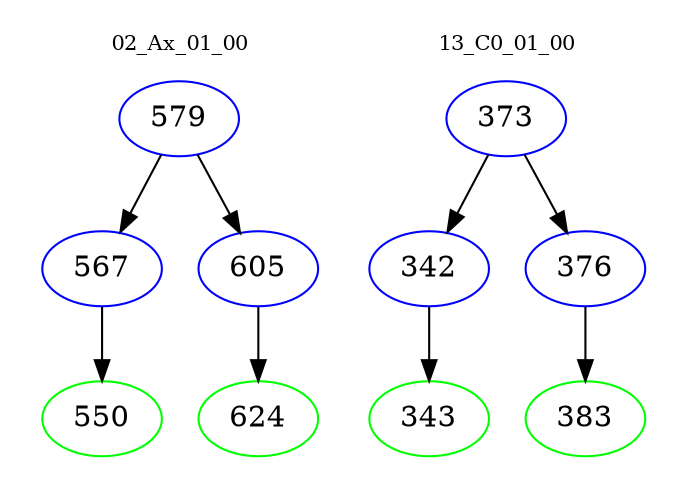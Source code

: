 digraph{
subgraph cluster_0 {
color = white
label = "02_Ax_01_00";
fontsize=10;
T0_579 [label="579", color="blue"]
T0_579 -> T0_567 [color="black"]
T0_567 [label="567", color="blue"]
T0_567 -> T0_550 [color="black"]
T0_550 [label="550", color="green"]
T0_579 -> T0_605 [color="black"]
T0_605 [label="605", color="blue"]
T0_605 -> T0_624 [color="black"]
T0_624 [label="624", color="green"]
}
subgraph cluster_1 {
color = white
label = "13_C0_01_00";
fontsize=10;
T1_373 [label="373", color="blue"]
T1_373 -> T1_342 [color="black"]
T1_342 [label="342", color="blue"]
T1_342 -> T1_343 [color="black"]
T1_343 [label="343", color="green"]
T1_373 -> T1_376 [color="black"]
T1_376 [label="376", color="blue"]
T1_376 -> T1_383 [color="black"]
T1_383 [label="383", color="green"]
}
}
